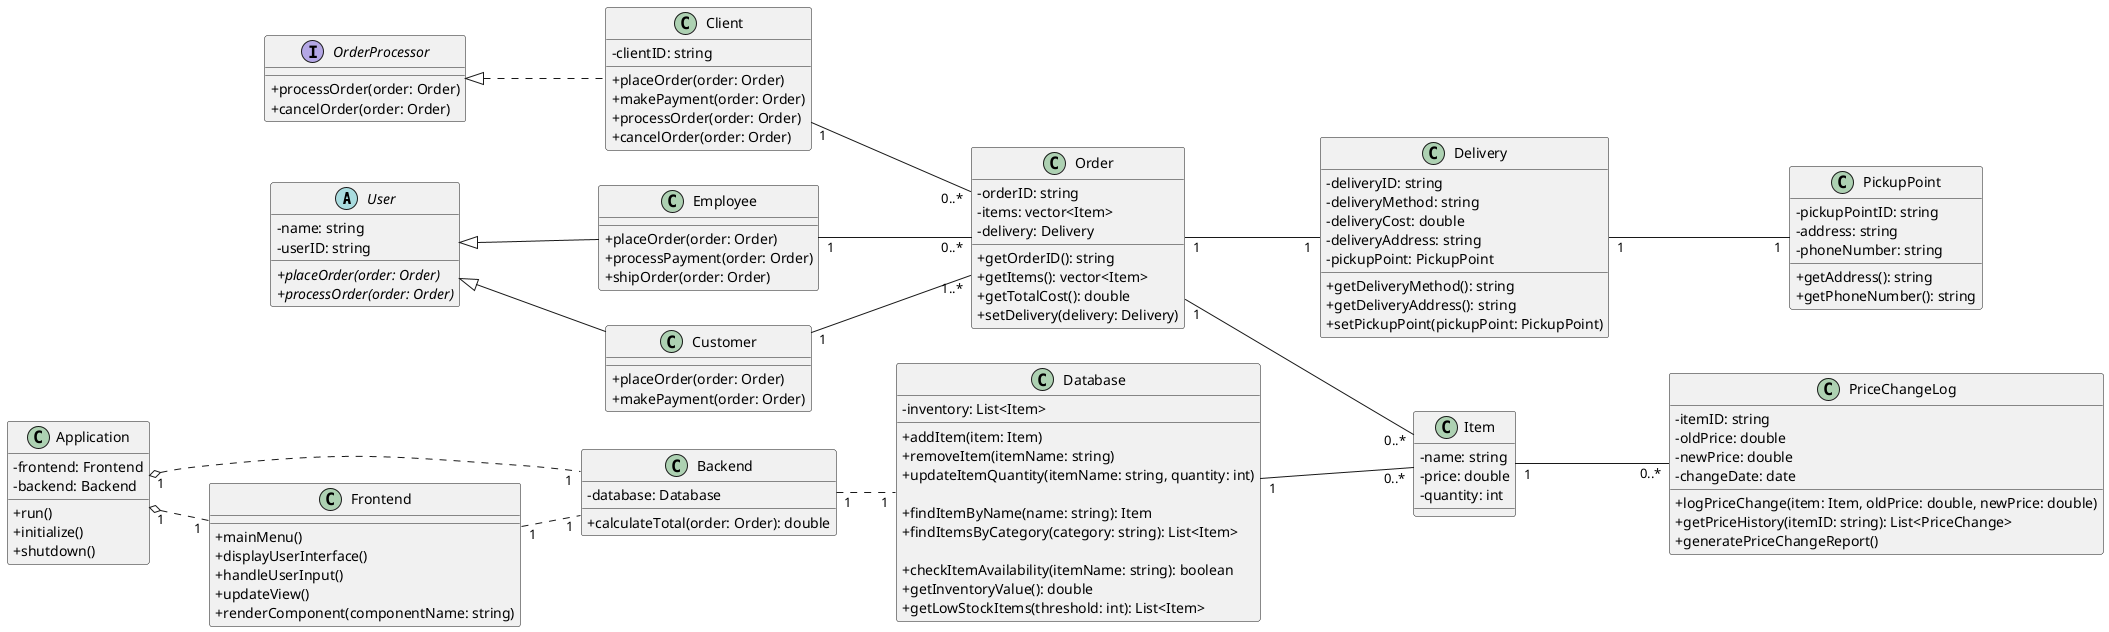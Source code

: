 @startuml mydiagram
left to right direction
skinparam ClassAttributeIconSize 0

abstract class User {
  -name: string
  -userID: string
  +{abstract} placeOrder(order: Order)
  +{abstract} processOrder(order: Order)
}

class Employee extends User {
  +placeOrder(order: Order)
  +processPayment(order: Order)
  +shipOrder(order: Order)
}

class Customer extends User {
  +placeOrder(order: Order)
  +makePayment(order: Order)
}

interface OrderProcessor {
  +processOrder(order: Order)
  +cancelOrder(order: Order)
}

class Client implements OrderProcessor {
  +placeOrder(order: Order)
  +makePayment(order: Order)
  +processOrder(order: Order)
  +cancelOrder(order: Order)
  -clientID: string
}

class Item {
  -name: string
  -price: double
  -quantity: int
}

class Order {
  +getOrderID(): string
  +getItems(): vector<Item>
  +getTotalCost(): double
  +setDelivery(delivery: Delivery)
  -orderID: string
  -items: vector<Item>
  -delivery: Delivery
}

class Delivery {
  +getDeliveryMethod(): string
  +getDeliveryAddress(): string
  +setPickupPoint(pickupPoint: PickupPoint)
  -deliveryID: string
  -deliveryMethod: string
  -deliveryCost: double
  -deliveryAddress: string
  -pickupPoint: PickupPoint
}

class PickupPoint {
  +getAddress(): string
  +getPhoneNumber(): string
  -pickupPointID: string
  -address: string
  -phoneNumber: string
}

class Application {
  -frontend: Frontend
  -backend: Backend
  +run()
  +initialize()
  +shutdown()
}

class Frontend {
  +mainMenu()
  +displayUserInterface()
  +handleUserInput()
  +updateView()
  +renderComponent(componentName: string)
}

class Backend {
  -database: Database
  +calculateTotal(order: Order): double
}

class Database {
  -inventory: List<Item>
  
  +addItem(item: Item)
  +removeItem(itemName: string)
  +updateItemQuantity(itemName: string, quantity: int)
  
  +findItemByName(name: string): Item
  +findItemsByCategory(category: string): List<Item>
  
  +checkItemAvailability(itemName: string): boolean
  +getInventoryValue(): double
  +getLowStockItems(threshold: int): List<Item>
}

class PriceChangeLog {
  -itemID: string
  -oldPrice: double
  -newPrice: double
  -changeDate: date
  +logPriceChange(item: Item, oldPrice: double, newPrice: double)
  +getPriceHistory(itemID: string): List<PriceChange>
  +generatePriceChangeReport()
}

Employee "1" -- "0..*" Order
Customer "1" -- "1..*" Order
Order "1" -- "0..*" Item
Order "1" -- "1" Delivery 
Delivery "1" -- "1" PickupPoint
Client "1" -- "0..*" Order
Application "1" o.. "1" Frontend
Application "1" o.. "1" Backend
Frontend "1" .. "1" Backend
Backend "1" .. "1" Database
Item "1" -- "0..*" PriceChangeLog
Database "1" -- "0..*" Item

@enduml